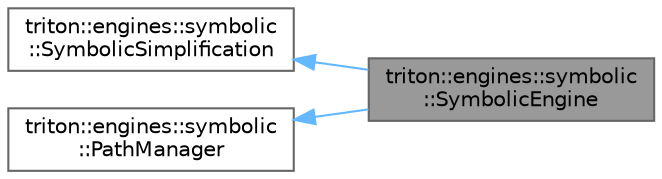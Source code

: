 digraph "triton::engines::symbolic::SymbolicEngine"
{
 // LATEX_PDF_SIZE
  bgcolor="transparent";
  edge [fontname=Helvetica,fontsize=10,labelfontname=Helvetica,labelfontsize=10];
  node [fontname=Helvetica,fontsize=10,shape=box,height=0.2,width=0.4];
  rankdir="LR";
  Node1 [label="triton::engines::symbolic\l::SymbolicEngine",height=0.2,width=0.4,color="gray40", fillcolor="grey60", style="filled", fontcolor="black",tooltip="The symbolic engine class."];
  Node2 -> Node1 [dir="back",color="steelblue1",style="solid"];
  Node2 [label="triton::engines::symbolic\l::SymbolicSimplification",height=0.2,width=0.4,color="gray40", fillcolor="white", style="filled",URL="$classtriton_1_1engines_1_1symbolic_1_1SymbolicSimplification.html",tooltip="The symbolic simplification class."];
  Node3 -> Node1 [dir="back",color="steelblue1",style="solid"];
  Node3 [label="triton::engines::symbolic\l::PathManager",height=0.2,width=0.4,color="gray40", fillcolor="white", style="filled",URL="$classtriton_1_1engines_1_1symbolic_1_1PathManager.html",tooltip="The path manager class."];
}
